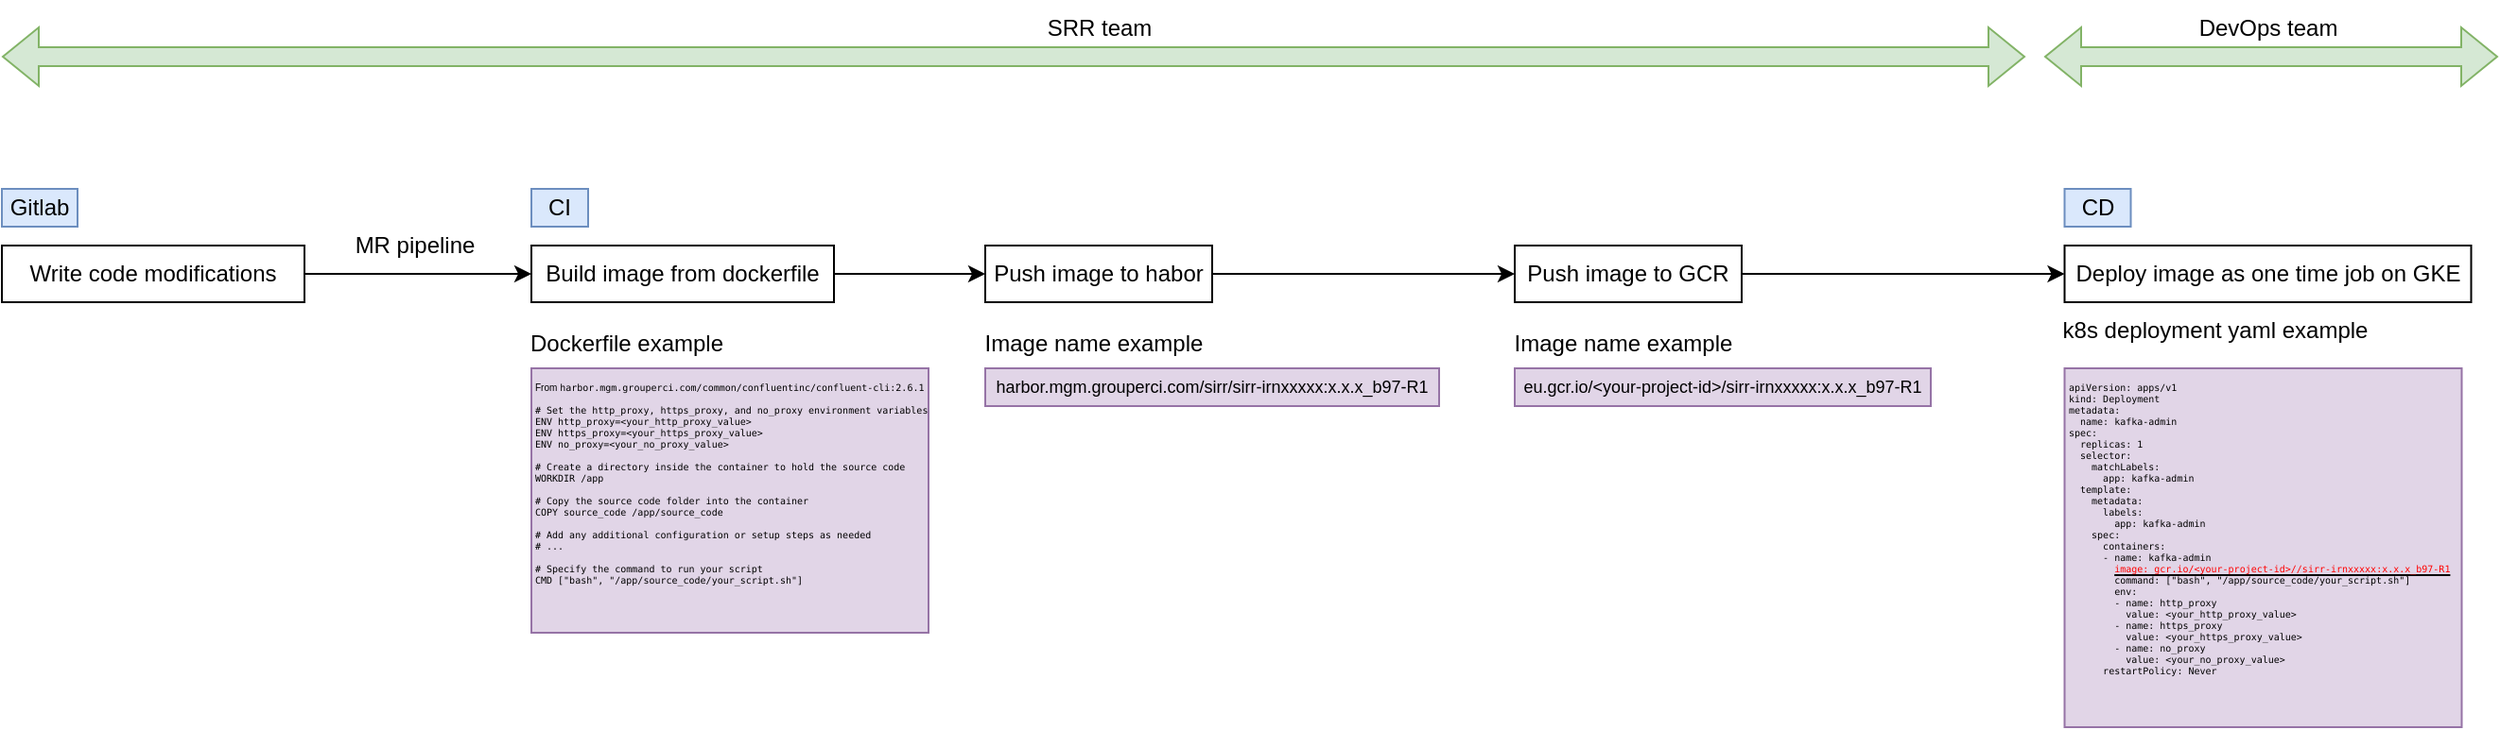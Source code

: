 <mxfile version="21.3.2" type="github">
  <diagram name="Page-1" id="FfCRoQGH_oKn72j3upOo">
    <mxGraphModel dx="1863" dy="379" grid="1" gridSize="10" guides="1" tooltips="1" connect="1" arrows="1" fold="1" page="1" pageScale="1" pageWidth="827" pageHeight="1169" math="0" shadow="0">
      <root>
        <mxCell id="0" />
        <mxCell id="1" parent="0" />
        <mxCell id="AF05VZKG7TkKXqjTwzGu-1" value="CI" style="rounded=0;whiteSpace=wrap;html=1;fillColor=#dae8fc;strokeColor=#6c8ebf;" vertex="1" parent="1">
          <mxGeometry x="40" y="120" width="30" height="20" as="geometry" />
        </mxCell>
        <mxCell id="AF05VZKG7TkKXqjTwzGu-2" value="Deploy image as one time job on GKE" style="rounded=0;whiteSpace=wrap;html=1;" vertex="1" parent="1">
          <mxGeometry x="850.75" y="150" width="215" height="30" as="geometry" />
        </mxCell>
        <mxCell id="AF05VZKG7TkKXqjTwzGu-7" style="edgeStyle=orthogonalEdgeStyle;rounded=0;orthogonalLoop=1;jettySize=auto;html=1;entryX=0;entryY=0.5;entryDx=0;entryDy=0;" edge="1" parent="1" source="AF05VZKG7TkKXqjTwzGu-3" target="AF05VZKG7TkKXqjTwzGu-4">
          <mxGeometry relative="1" as="geometry" />
        </mxCell>
        <mxCell id="AF05VZKG7TkKXqjTwzGu-3" value="Build image from dockerfile" style="rounded=0;whiteSpace=wrap;html=1;" vertex="1" parent="1">
          <mxGeometry x="40" y="150" width="160" height="30" as="geometry" />
        </mxCell>
        <mxCell id="AF05VZKG7TkKXqjTwzGu-8" style="edgeStyle=orthogonalEdgeStyle;rounded=0;orthogonalLoop=1;jettySize=auto;html=1;entryX=0;entryY=0.5;entryDx=0;entryDy=0;" edge="1" parent="1" source="AF05VZKG7TkKXqjTwzGu-4" target="AF05VZKG7TkKXqjTwzGu-5">
          <mxGeometry relative="1" as="geometry" />
        </mxCell>
        <mxCell id="AF05VZKG7TkKXqjTwzGu-4" value="Push image to habor" style="rounded=0;whiteSpace=wrap;html=1;" vertex="1" parent="1">
          <mxGeometry x="280" y="150" width="120" height="30" as="geometry" />
        </mxCell>
        <mxCell id="AF05VZKG7TkKXqjTwzGu-22" style="edgeStyle=orthogonalEdgeStyle;rounded=0;orthogonalLoop=1;jettySize=auto;html=1;entryX=0;entryY=0.5;entryDx=0;entryDy=0;" edge="1" parent="1" source="AF05VZKG7TkKXqjTwzGu-5" target="AF05VZKG7TkKXqjTwzGu-2">
          <mxGeometry relative="1" as="geometry" />
        </mxCell>
        <mxCell id="AF05VZKG7TkKXqjTwzGu-5" value="Push image to GCR" style="rounded=0;whiteSpace=wrap;html=1;" vertex="1" parent="1">
          <mxGeometry x="560" y="150" width="120" height="30" as="geometry" />
        </mxCell>
        <mxCell id="AF05VZKG7TkKXqjTwzGu-6" value="CD" style="rounded=0;whiteSpace=wrap;html=1;fillColor=#dae8fc;strokeColor=#6c8ebf;" vertex="1" parent="1">
          <mxGeometry x="850.75" y="120" width="35" height="20" as="geometry" />
        </mxCell>
        <mxCell id="AF05VZKG7TkKXqjTwzGu-9" value="From&amp;nbsp;&lt;code style=&quot;font-size: 5px;&quot;&gt;harbor.mgm.grouperci.com/common/confluentinc/confluent-cli:2.6.1&lt;br style=&quot;font-size: 5px;&quot;&gt;&lt;br style=&quot;font-size: 5px;&quot;&gt;# Set the http_proxy, https_proxy, and no_proxy environment variables&lt;br style=&quot;font-size: 5px;&quot;&gt;ENV http_proxy=&amp;lt;your_http_proxy_value&amp;gt;&lt;br style=&quot;font-size: 5px;&quot;&gt;ENV https_proxy=&amp;lt;your_https_proxy_value&amp;gt;&lt;br style=&quot;font-size: 5px;&quot;&gt;ENV no_proxy=&amp;lt;your_no_proxy_value&amp;gt;&lt;br style=&quot;font-size: 5px;&quot;&gt;&lt;br style=&quot;font-size: 5px;&quot;&gt;# Create a directory inside the container to hold the source code&lt;br style=&quot;font-size: 5px;&quot;&gt;WORKDIR /app&lt;br style=&quot;font-size: 5px;&quot;&gt;&lt;br style=&quot;font-size: 5px;&quot;&gt;# Copy the source code folder into the container&lt;br style=&quot;font-size: 5px;&quot;&gt;COPY source_code /app/source_code&lt;br style=&quot;font-size: 5px;&quot;&gt;&lt;br style=&quot;font-size: 5px;&quot;&gt;# Add any additional configuration or setup steps as needed&lt;br style=&quot;font-size: 5px;&quot;&gt;# ...&lt;br style=&quot;font-size: 5px;&quot;&gt;&lt;br style=&quot;font-size: 5px;&quot;&gt;# Specify the command to run your script&lt;br style=&quot;font-size: 5px;&quot;&gt;CMD [&quot;bash&quot;, &quot;/app/source_code/your_script.sh&quot;]&lt;br style=&quot;font-size: 5px;&quot;&gt;&lt;br style=&quot;font-size: 5px;&quot;&gt;&lt;br style=&quot;font-size: 5px;&quot;&gt;&lt;br style=&quot;font-size: 5px;&quot;&gt;&lt;br style=&quot;font-size: 5px;&quot;&gt;&lt;br style=&quot;font-size: 5px;&quot;&gt;&lt;br style=&quot;font-size: 5px;&quot;&gt;&lt;/code&gt;" style="rounded=0;whiteSpace=wrap;html=1;verticalAlign=top;align=left;fontSize=5;fillColor=#e1d5e7;strokeColor=#9673a6;" vertex="1" parent="1">
          <mxGeometry x="40" y="215" width="210" height="140" as="geometry" />
        </mxCell>
        <mxCell id="AF05VZKG7TkKXqjTwzGu-10" value="harbor.mgm.grouperci.com/sirr/sirr-irnxxxxx:x.x.x_b97-R1" style="rounded=0;whiteSpace=wrap;html=1;fontSize=9;fillColor=#e1d5e7;strokeColor=#9673a6;" vertex="1" parent="1">
          <mxGeometry x="280" y="215" width="240" height="20" as="geometry" />
        </mxCell>
        <mxCell id="AF05VZKG7TkKXqjTwzGu-14" style="edgeStyle=orthogonalEdgeStyle;rounded=0;orthogonalLoop=1;jettySize=auto;html=1;entryX=0;entryY=0.5;entryDx=0;entryDy=0;" edge="1" parent="1" source="AF05VZKG7TkKXqjTwzGu-12" target="AF05VZKG7TkKXqjTwzGu-3">
          <mxGeometry relative="1" as="geometry" />
        </mxCell>
        <mxCell id="AF05VZKG7TkKXqjTwzGu-12" value="Write code modifications" style="rounded=0;whiteSpace=wrap;html=1;" vertex="1" parent="1">
          <mxGeometry x="-240" y="150" width="160" height="30" as="geometry" />
        </mxCell>
        <mxCell id="AF05VZKG7TkKXqjTwzGu-13" value="Gitlab" style="rounded=0;whiteSpace=wrap;html=1;fillColor=#dae8fc;strokeColor=#6c8ebf;" vertex="1" parent="1">
          <mxGeometry x="-240" y="120" width="40" height="20" as="geometry" />
        </mxCell>
        <mxCell id="AF05VZKG7TkKXqjTwzGu-15" value="MR pipeline" style="text;html=1;align=center;verticalAlign=middle;resizable=0;points=[];autosize=1;strokeColor=none;fillColor=none;" vertex="1" parent="1">
          <mxGeometry x="-67" y="135" width="90" height="30" as="geometry" />
        </mxCell>
        <mxCell id="AF05VZKG7TkKXqjTwzGu-16" value="eu.gcr.io/&amp;lt;your-project-id&amp;gt;/sirr-irnxxxxx:x.x.x_b97-R1" style="rounded=0;whiteSpace=wrap;html=1;fontSize=9;fillColor=#e1d5e7;strokeColor=#9673a6;" vertex="1" parent="1">
          <mxGeometry x="560" y="215" width="220" height="20" as="geometry" />
        </mxCell>
        <mxCell id="AF05VZKG7TkKXqjTwzGu-18" value="&lt;code style=&quot;&quot;&gt;&lt;div style=&quot;&quot;&gt;&lt;div&gt;apiVersion: apps/v1&lt;/div&gt;&lt;div&gt;kind: Deployment&lt;/div&gt;&lt;div&gt;metadata:&lt;/div&gt;&lt;div&gt;&amp;nbsp; name: kafka-admin&lt;/div&gt;&lt;div&gt;spec:&lt;/div&gt;&lt;div&gt;&amp;nbsp; replicas: 1&lt;/div&gt;&lt;div&gt;&amp;nbsp; selector:&lt;/div&gt;&lt;div&gt;&amp;nbsp; &amp;nbsp; matchLabels:&lt;/div&gt;&lt;div&gt;&amp;nbsp; &amp;nbsp; &amp;nbsp; app: kafka-admin&lt;/div&gt;&lt;div&gt;&amp;nbsp; template:&lt;/div&gt;&lt;div&gt;&amp;nbsp; &amp;nbsp; metadata:&lt;/div&gt;&lt;div&gt;&amp;nbsp; &amp;nbsp; &amp;nbsp; labels:&lt;/div&gt;&lt;div&gt;&amp;nbsp; &amp;nbsp; &amp;nbsp; &amp;nbsp; app: kafka-admin&lt;/div&gt;&lt;div&gt;&amp;nbsp; &amp;nbsp; spec:&lt;/div&gt;&lt;div&gt;&amp;nbsp; &amp;nbsp; &amp;nbsp; containers:&lt;/div&gt;&lt;div&gt;&amp;nbsp; &amp;nbsp; &amp;nbsp; - name: kafka-admin&lt;/div&gt;&lt;div&gt;&amp;nbsp; &amp;nbsp; &amp;nbsp; &amp;nbsp; &lt;u&gt;&lt;font color=&quot;#ff0000&quot;&gt;image: gcr.io/&amp;lt;your-project-id&amp;gt;//sirr-irnxxxxx:x.x.x_b97-R1&lt;/font&gt;&lt;/u&gt;&lt;/div&gt;&lt;div&gt;&amp;nbsp; &amp;nbsp; &amp;nbsp; &amp;nbsp; command: [&quot;bash&quot;, &quot;/app/source_code/your_script.sh&quot;]&lt;/div&gt;&lt;div&gt;&amp;nbsp; &amp;nbsp; &amp;nbsp; &amp;nbsp; env:&lt;/div&gt;&lt;div&gt;&amp;nbsp; &amp;nbsp; &amp;nbsp; &amp;nbsp; - name: http_proxy&lt;/div&gt;&lt;div&gt;&amp;nbsp; &amp;nbsp; &amp;nbsp; &amp;nbsp; &amp;nbsp; value: &amp;lt;your_http_proxy_value&amp;gt;&lt;/div&gt;&lt;div&gt;&amp;nbsp; &amp;nbsp; &amp;nbsp; &amp;nbsp; - name: https_proxy&lt;/div&gt;&lt;div&gt;&amp;nbsp; &amp;nbsp; &amp;nbsp; &amp;nbsp; &amp;nbsp; value: &amp;lt;your_https_proxy_value&amp;gt;&lt;/div&gt;&lt;div&gt;&amp;nbsp; &amp;nbsp; &amp;nbsp; &amp;nbsp; - name: no_proxy&lt;/div&gt;&lt;div&gt;&amp;nbsp; &amp;nbsp; &amp;nbsp; &amp;nbsp; &amp;nbsp; value: &amp;lt;your_no_proxy_value&amp;gt;&lt;/div&gt;&lt;div&gt;&amp;nbsp; &amp;nbsp; &amp;nbsp; restartPolicy: Never&lt;/div&gt;&lt;div&gt;&lt;br&gt;&lt;/div&gt;&lt;/div&gt;&lt;/code&gt;" style="rounded=0;whiteSpace=wrap;html=1;verticalAlign=top;align=left;fontSize=5;fillColor=#e1d5e7;strokeColor=#9673a6;" vertex="1" parent="1">
          <mxGeometry x="850.75" y="215" width="210" height="190" as="geometry" />
        </mxCell>
        <mxCell id="AF05VZKG7TkKXqjTwzGu-19" value="Dockerfile example" style="text;html=1;align=center;verticalAlign=middle;resizable=0;points=[];autosize=1;strokeColor=none;fillColor=none;" vertex="1" parent="1">
          <mxGeometry x="25" y="187" width="130" height="30" as="geometry" />
        </mxCell>
        <mxCell id="AF05VZKG7TkKXqjTwzGu-20" value="k8s deployment yaml example" style="text;html=1;align=center;verticalAlign=middle;resizable=0;points=[];autosize=1;strokeColor=none;fillColor=none;" vertex="1" parent="1">
          <mxGeometry x="840" y="180" width="180" height="30" as="geometry" />
        </mxCell>
        <mxCell id="AF05VZKG7TkKXqjTwzGu-23" value="" style="shape=flexArrow;endArrow=classic;startArrow=classic;html=1;rounded=0;fillColor=#d5e8d4;strokeColor=#82b366;" edge="1" parent="1">
          <mxGeometry width="100" height="100" relative="1" as="geometry">
            <mxPoint x="-240" y="50" as="sourcePoint" />
            <mxPoint x="830" y="50" as="targetPoint" />
          </mxGeometry>
        </mxCell>
        <mxCell id="AF05VZKG7TkKXqjTwzGu-24" value="" style="shape=flexArrow;endArrow=classic;startArrow=classic;html=1;rounded=0;fillColor=#d5e8d4;strokeColor=#82b366;" edge="1" parent="1">
          <mxGeometry width="100" height="100" relative="1" as="geometry">
            <mxPoint x="840" y="50" as="sourcePoint" />
            <mxPoint x="1080" y="50" as="targetPoint" />
          </mxGeometry>
        </mxCell>
        <mxCell id="AF05VZKG7TkKXqjTwzGu-25" value="DevOps team" style="text;html=1;align=center;verticalAlign=middle;resizable=0;points=[];autosize=1;strokeColor=none;fillColor=none;" vertex="1" parent="1">
          <mxGeometry x="908.25" y="20" width="100" height="30" as="geometry" />
        </mxCell>
        <mxCell id="AF05VZKG7TkKXqjTwzGu-26" value="SRR team" style="text;html=1;align=center;verticalAlign=middle;resizable=0;points=[];autosize=1;strokeColor=none;fillColor=none;" vertex="1" parent="1">
          <mxGeometry x="300" y="20" width="80" height="30" as="geometry" />
        </mxCell>
        <mxCell id="AF05VZKG7TkKXqjTwzGu-32" value="Image name example" style="text;html=1;align=center;verticalAlign=middle;resizable=0;points=[];autosize=1;strokeColor=none;fillColor=none;" vertex="1" parent="1">
          <mxGeometry x="267" y="187" width="140" height="30" as="geometry" />
        </mxCell>
        <mxCell id="AF05VZKG7TkKXqjTwzGu-33" value="Image name example" style="text;html=1;align=center;verticalAlign=middle;resizable=0;points=[];autosize=1;strokeColor=none;fillColor=none;" vertex="1" parent="1">
          <mxGeometry x="547" y="187" width="140" height="30" as="geometry" />
        </mxCell>
      </root>
    </mxGraphModel>
  </diagram>
</mxfile>
